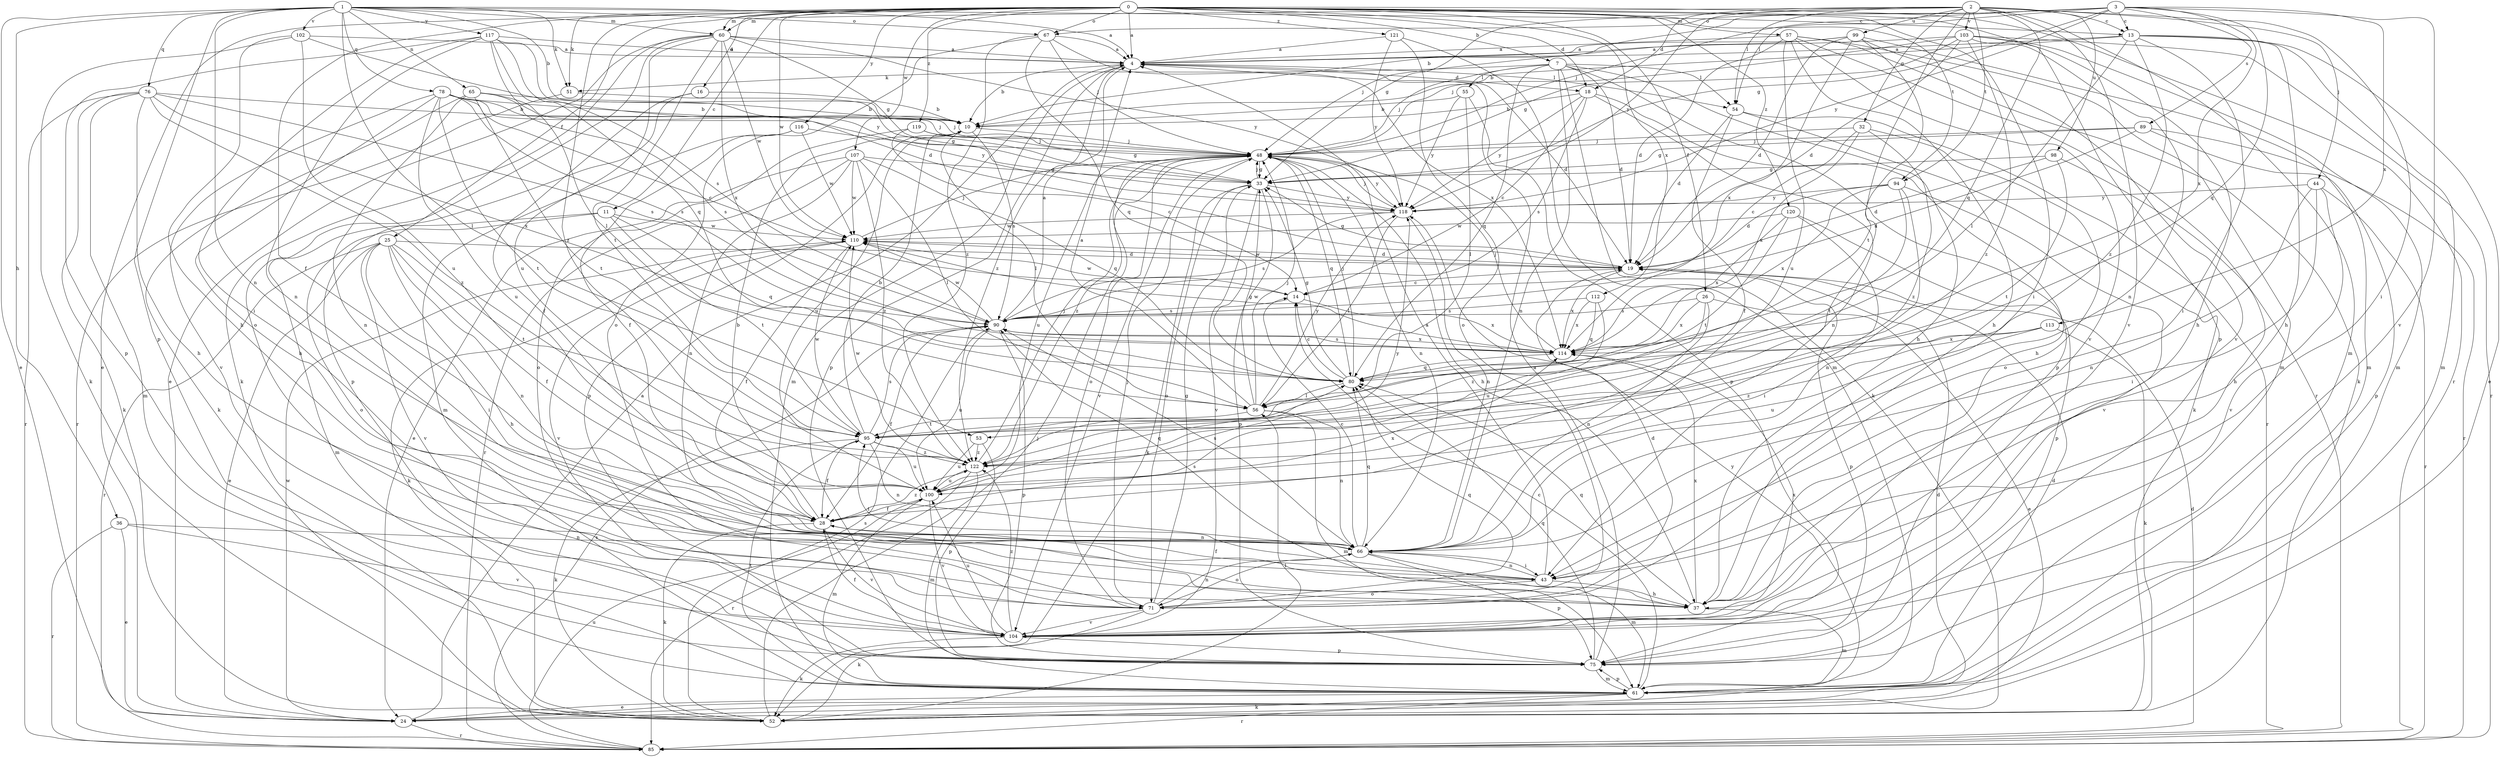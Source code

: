 strict digraph  {
0;
1;
2;
3;
4;
7;
10;
11;
13;
14;
16;
18;
19;
24;
25;
26;
28;
32;
33;
36;
37;
43;
44;
48;
51;
52;
53;
54;
55;
56;
57;
60;
61;
65;
66;
67;
71;
75;
76;
78;
80;
85;
89;
90;
94;
95;
98;
99;
100;
102;
103;
104;
107;
110;
112;
113;
114;
116;
117;
118;
119;
120;
121;
122;
0 -> 4  [label=a];
0 -> 7  [label=b];
0 -> 11  [label=c];
0 -> 16  [label=d];
0 -> 18  [label=d];
0 -> 24  [label=e];
0 -> 25  [label=f];
0 -> 26  [label=f];
0 -> 28  [label=f];
0 -> 43  [label=i];
0 -> 51  [label=k];
0 -> 57  [label=m];
0 -> 60  [label=m];
0 -> 67  [label=o];
0 -> 75  [label=p];
0 -> 85  [label=r];
0 -> 94  [label=t];
0 -> 107  [label=w];
0 -> 110  [label=w];
0 -> 112  [label=x];
0 -> 116  [label=y];
0 -> 119  [label=z];
0 -> 120  [label=z];
0 -> 121  [label=z];
0 -> 122  [label=z];
1 -> 4  [label=a];
1 -> 10  [label=b];
1 -> 13  [label=c];
1 -> 24  [label=e];
1 -> 36  [label=h];
1 -> 51  [label=k];
1 -> 53  [label=l];
1 -> 60  [label=m];
1 -> 65  [label=n];
1 -> 66  [label=n];
1 -> 67  [label=o];
1 -> 75  [label=p];
1 -> 76  [label=q];
1 -> 78  [label=q];
1 -> 102  [label=v];
1 -> 117  [label=y];
2 -> 13  [label=c];
2 -> 18  [label=d];
2 -> 32  [label=g];
2 -> 33  [label=g];
2 -> 43  [label=i];
2 -> 44  [label=j];
2 -> 53  [label=l];
2 -> 54  [label=l];
2 -> 60  [label=m];
2 -> 61  [label=m];
2 -> 80  [label=q];
2 -> 94  [label=t];
2 -> 98  [label=u];
2 -> 99  [label=u];
2 -> 103  [label=v];
2 -> 104  [label=v];
2 -> 118  [label=y];
3 -> 10  [label=b];
3 -> 13  [label=c];
3 -> 33  [label=g];
3 -> 48  [label=j];
3 -> 54  [label=l];
3 -> 67  [label=o];
3 -> 80  [label=q];
3 -> 89  [label=s];
3 -> 104  [label=v];
3 -> 113  [label=x];
3 -> 114  [label=x];
3 -> 118  [label=y];
4 -> 10  [label=b];
4 -> 18  [label=d];
4 -> 19  [label=d];
4 -> 54  [label=l];
4 -> 61  [label=m];
4 -> 75  [label=p];
4 -> 122  [label=z];
7 -> 19  [label=d];
7 -> 37  [label=h];
7 -> 48  [label=j];
7 -> 51  [label=k];
7 -> 52  [label=k];
7 -> 54  [label=l];
7 -> 55  [label=l];
7 -> 66  [label=n];
7 -> 75  [label=p];
7 -> 80  [label=q];
10 -> 48  [label=j];
10 -> 56  [label=l];
10 -> 75  [label=p];
10 -> 90  [label=s];
10 -> 100  [label=u];
11 -> 61  [label=m];
11 -> 71  [label=o];
11 -> 80  [label=q];
11 -> 95  [label=t];
11 -> 110  [label=w];
13 -> 4  [label=a];
13 -> 10  [label=b];
13 -> 24  [label=e];
13 -> 37  [label=h];
13 -> 43  [label=i];
13 -> 56  [label=l];
13 -> 61  [label=m];
13 -> 122  [label=z];
14 -> 90  [label=s];
14 -> 110  [label=w];
14 -> 114  [label=x];
16 -> 10  [label=b];
16 -> 28  [label=f];
16 -> 75  [label=p];
18 -> 10  [label=b];
18 -> 14  [label=c];
18 -> 37  [label=h];
18 -> 66  [label=n];
18 -> 90  [label=s];
18 -> 118  [label=y];
19 -> 14  [label=c];
19 -> 33  [label=g];
19 -> 75  [label=p];
19 -> 110  [label=w];
19 -> 114  [label=x];
24 -> 4  [label=a];
24 -> 19  [label=d];
24 -> 85  [label=r];
24 -> 110  [label=w];
24 -> 118  [label=y];
25 -> 19  [label=d];
25 -> 24  [label=e];
25 -> 28  [label=f];
25 -> 37  [label=h];
25 -> 43  [label=i];
25 -> 66  [label=n];
25 -> 85  [label=r];
25 -> 95  [label=t];
25 -> 104  [label=v];
26 -> 24  [label=e];
26 -> 66  [label=n];
26 -> 90  [label=s];
26 -> 100  [label=u];
26 -> 114  [label=x];
28 -> 10  [label=b];
28 -> 52  [label=k];
28 -> 66  [label=n];
28 -> 104  [label=v];
28 -> 114  [label=x];
28 -> 122  [label=z];
32 -> 14  [label=c];
32 -> 48  [label=j];
32 -> 71  [label=o];
32 -> 114  [label=x];
32 -> 122  [label=z];
33 -> 48  [label=j];
33 -> 52  [label=k];
33 -> 71  [label=o];
33 -> 75  [label=p];
33 -> 104  [label=v];
33 -> 118  [label=y];
36 -> 24  [label=e];
36 -> 66  [label=n];
36 -> 85  [label=r];
36 -> 104  [label=v];
37 -> 61  [label=m];
37 -> 80  [label=q];
37 -> 90  [label=s];
37 -> 114  [label=x];
43 -> 4  [label=a];
43 -> 28  [label=f];
43 -> 37  [label=h];
43 -> 66  [label=n];
43 -> 71  [label=o];
43 -> 95  [label=t];
44 -> 43  [label=i];
44 -> 66  [label=n];
44 -> 85  [label=r];
44 -> 104  [label=v];
44 -> 118  [label=y];
48 -> 33  [label=g];
48 -> 37  [label=h];
48 -> 66  [label=n];
48 -> 71  [label=o];
48 -> 80  [label=q];
48 -> 100  [label=u];
48 -> 104  [label=v];
48 -> 118  [label=y];
48 -> 122  [label=z];
51 -> 33  [label=g];
51 -> 85  [label=r];
52 -> 48  [label=j];
52 -> 56  [label=l];
52 -> 90  [label=s];
53 -> 75  [label=p];
53 -> 100  [label=u];
53 -> 122  [label=z];
54 -> 19  [label=d];
54 -> 28  [label=f];
54 -> 52  [label=k];
54 -> 85  [label=r];
55 -> 10  [label=b];
55 -> 56  [label=l];
55 -> 75  [label=p];
55 -> 118  [label=y];
56 -> 4  [label=a];
56 -> 33  [label=g];
56 -> 48  [label=j];
56 -> 61  [label=m];
56 -> 66  [label=n];
56 -> 95  [label=t];
56 -> 118  [label=y];
57 -> 4  [label=a];
57 -> 19  [label=d];
57 -> 37  [label=h];
57 -> 52  [label=k];
57 -> 61  [label=m];
57 -> 85  [label=r];
57 -> 100  [label=u];
57 -> 104  [label=v];
60 -> 4  [label=a];
60 -> 24  [label=e];
60 -> 33  [label=g];
60 -> 52  [label=k];
60 -> 71  [label=o];
60 -> 95  [label=t];
60 -> 100  [label=u];
60 -> 110  [label=w];
60 -> 114  [label=x];
60 -> 118  [label=y];
61 -> 14  [label=c];
61 -> 19  [label=d];
61 -> 24  [label=e];
61 -> 52  [label=k];
61 -> 75  [label=p];
61 -> 85  [label=r];
61 -> 95  [label=t];
65 -> 10  [label=b];
65 -> 48  [label=j];
65 -> 52  [label=k];
65 -> 66  [label=n];
65 -> 90  [label=s];
65 -> 95  [label=t];
66 -> 14  [label=c];
66 -> 43  [label=i];
66 -> 61  [label=m];
66 -> 71  [label=o];
66 -> 75  [label=p];
66 -> 80  [label=q];
66 -> 90  [label=s];
67 -> 4  [label=a];
67 -> 48  [label=j];
67 -> 71  [label=o];
67 -> 80  [label=q];
67 -> 114  [label=x];
67 -> 122  [label=z];
71 -> 19  [label=d];
71 -> 33  [label=g];
71 -> 48  [label=j];
71 -> 52  [label=k];
71 -> 66  [label=n];
71 -> 80  [label=q];
71 -> 104  [label=v];
75 -> 4  [label=a];
75 -> 61  [label=m];
75 -> 80  [label=q];
76 -> 10  [label=b];
76 -> 37  [label=h];
76 -> 52  [label=k];
76 -> 61  [label=m];
76 -> 85  [label=r];
76 -> 90  [label=s];
76 -> 114  [label=x];
76 -> 122  [label=z];
78 -> 10  [label=b];
78 -> 14  [label=c];
78 -> 37  [label=h];
78 -> 48  [label=j];
78 -> 90  [label=s];
78 -> 95  [label=t];
78 -> 100  [label=u];
78 -> 104  [label=v];
78 -> 118  [label=y];
80 -> 14  [label=c];
80 -> 33  [label=g];
80 -> 48  [label=j];
80 -> 56  [label=l];
85 -> 19  [label=d];
85 -> 90  [label=s];
85 -> 100  [label=u];
89 -> 33  [label=g];
89 -> 48  [label=j];
89 -> 75  [label=p];
89 -> 85  [label=r];
89 -> 90  [label=s];
90 -> 4  [label=a];
90 -> 28  [label=f];
90 -> 75  [label=p];
90 -> 100  [label=u];
90 -> 110  [label=w];
90 -> 114  [label=x];
94 -> 19  [label=d];
94 -> 66  [label=n];
94 -> 95  [label=t];
94 -> 104  [label=v];
94 -> 114  [label=x];
94 -> 118  [label=y];
95 -> 10  [label=b];
95 -> 28  [label=f];
95 -> 52  [label=k];
95 -> 66  [label=n];
95 -> 90  [label=s];
95 -> 100  [label=u];
95 -> 110  [label=w];
95 -> 122  [label=z];
98 -> 19  [label=d];
98 -> 33  [label=g];
98 -> 37  [label=h];
98 -> 95  [label=t];
99 -> 4  [label=a];
99 -> 19  [label=d];
99 -> 48  [label=j];
99 -> 61  [label=m];
99 -> 95  [label=t];
99 -> 104  [label=v];
99 -> 114  [label=x];
100 -> 28  [label=f];
100 -> 61  [label=m];
100 -> 80  [label=q];
100 -> 104  [label=v];
100 -> 118  [label=y];
102 -> 4  [label=a];
102 -> 19  [label=d];
102 -> 37  [label=h];
102 -> 52  [label=k];
102 -> 100  [label=u];
103 -> 4  [label=a];
103 -> 19  [label=d];
103 -> 33  [label=g];
103 -> 37  [label=h];
103 -> 48  [label=j];
103 -> 61  [label=m];
103 -> 66  [label=n];
103 -> 85  [label=r];
103 -> 122  [label=z];
104 -> 28  [label=f];
104 -> 52  [label=k];
104 -> 75  [label=p];
104 -> 100  [label=u];
104 -> 114  [label=x];
104 -> 122  [label=z];
107 -> 24  [label=e];
107 -> 33  [label=g];
107 -> 56  [label=l];
107 -> 66  [label=n];
107 -> 80  [label=q];
107 -> 85  [label=r];
107 -> 110  [label=w];
107 -> 122  [label=z];
110 -> 19  [label=d];
110 -> 28  [label=f];
110 -> 48  [label=j];
110 -> 52  [label=k];
110 -> 104  [label=v];
112 -> 80  [label=q];
112 -> 90  [label=s];
112 -> 114  [label=x];
112 -> 122  [label=z];
113 -> 52  [label=k];
113 -> 100  [label=u];
113 -> 114  [label=x];
113 -> 122  [label=z];
114 -> 48  [label=j];
114 -> 80  [label=q];
114 -> 90  [label=s];
114 -> 110  [label=w];
116 -> 28  [label=f];
116 -> 48  [label=j];
116 -> 61  [label=m];
116 -> 110  [label=w];
117 -> 4  [label=a];
117 -> 43  [label=i];
117 -> 56  [label=l];
117 -> 66  [label=n];
117 -> 75  [label=p];
117 -> 80  [label=q];
117 -> 90  [label=s];
117 -> 118  [label=y];
118 -> 48  [label=j];
118 -> 56  [label=l];
118 -> 66  [label=n];
118 -> 90  [label=s];
118 -> 110  [label=w];
119 -> 14  [label=c];
119 -> 33  [label=g];
119 -> 48  [label=j];
119 -> 71  [label=o];
120 -> 43  [label=i];
120 -> 75  [label=p];
120 -> 95  [label=t];
120 -> 110  [label=w];
120 -> 114  [label=x];
121 -> 4  [label=a];
121 -> 61  [label=m];
121 -> 71  [label=o];
121 -> 118  [label=y];
122 -> 48  [label=j];
122 -> 61  [label=m];
122 -> 85  [label=r];
122 -> 100  [label=u];
122 -> 110  [label=w];
}
